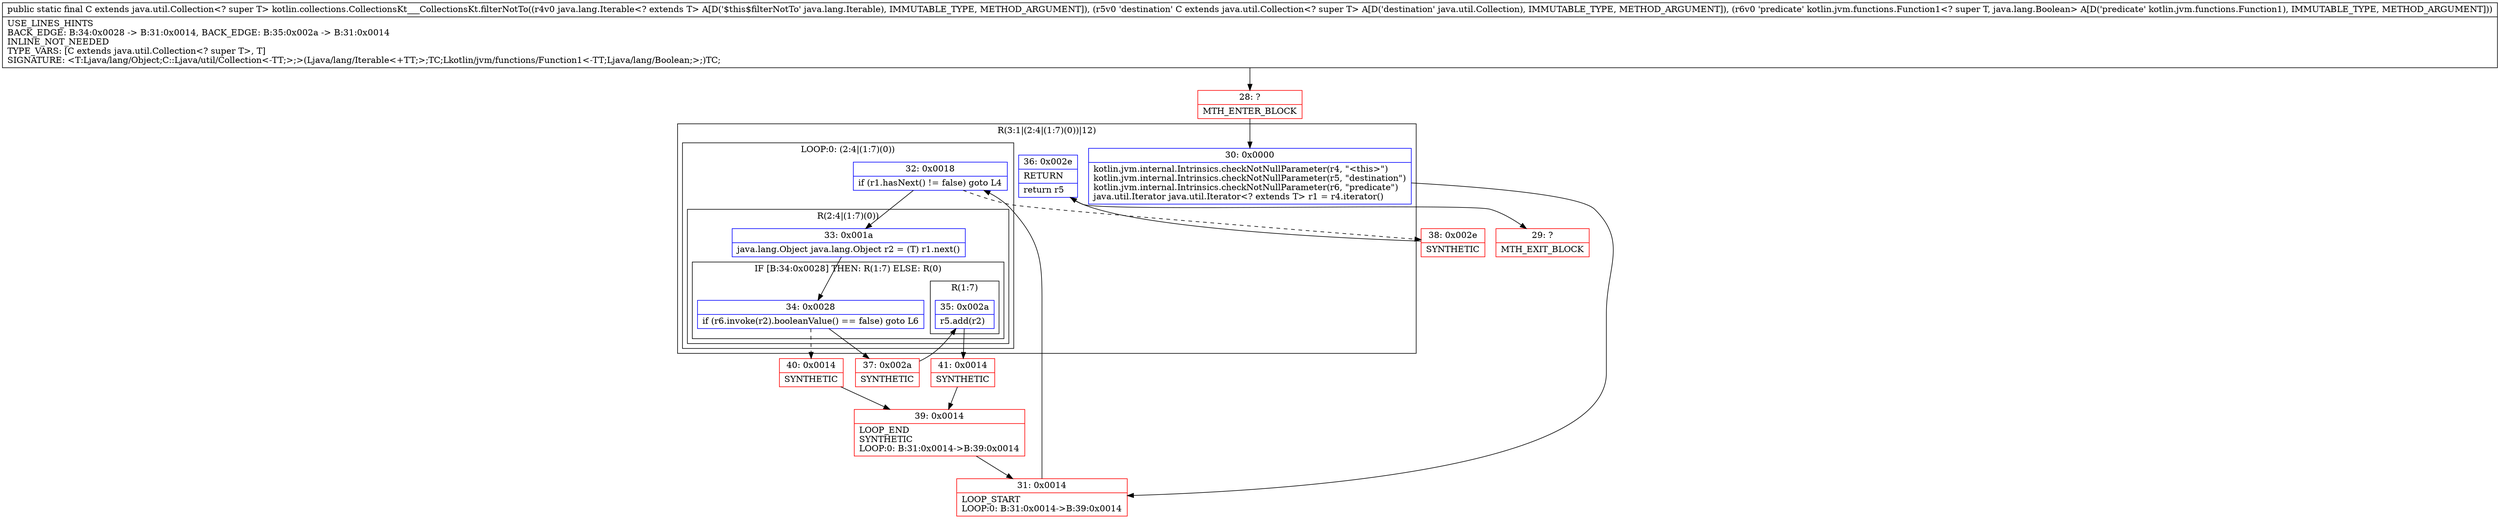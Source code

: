 digraph "CFG forkotlin.collections.CollectionsKt___CollectionsKt.filterNotTo(Ljava\/lang\/Iterable;Ljava\/util\/Collection;Lkotlin\/jvm\/functions\/Function1;)Ljava\/util\/Collection;" {
subgraph cluster_Region_792685865 {
label = "R(3:1|(2:4|(1:7)(0))|12)";
node [shape=record,color=blue];
Node_30 [shape=record,label="{30\:\ 0x0000|kotlin.jvm.internal.Intrinsics.checkNotNullParameter(r4, \"\<this\>\")\lkotlin.jvm.internal.Intrinsics.checkNotNullParameter(r5, \"destination\")\lkotlin.jvm.internal.Intrinsics.checkNotNullParameter(r6, \"predicate\")\ljava.util.Iterator java.util.Iterator\<? extends T\> r1 = r4.iterator()\l}"];
subgraph cluster_LoopRegion_1519692146 {
label = "LOOP:0: (2:4|(1:7)(0))";
node [shape=record,color=blue];
Node_32 [shape=record,label="{32\:\ 0x0018|if (r1.hasNext() != false) goto L4\l}"];
subgraph cluster_Region_1544197618 {
label = "R(2:4|(1:7)(0))";
node [shape=record,color=blue];
Node_33 [shape=record,label="{33\:\ 0x001a|java.lang.Object java.lang.Object r2 = (T) r1.next()\l}"];
subgraph cluster_IfRegion_1001716890 {
label = "IF [B:34:0x0028] THEN: R(1:7) ELSE: R(0)";
node [shape=record,color=blue];
Node_34 [shape=record,label="{34\:\ 0x0028|if (r6.invoke(r2).booleanValue() == false) goto L6\l}"];
subgraph cluster_Region_1874233568 {
label = "R(1:7)";
node [shape=record,color=blue];
Node_35 [shape=record,label="{35\:\ 0x002a|r5.add(r2)\l}"];
}
subgraph cluster_Region_773187129 {
label = "R(0)";
node [shape=record,color=blue];
}
}
}
}
Node_36 [shape=record,label="{36\:\ 0x002e|RETURN\l|return r5\l}"];
}
Node_28 [shape=record,color=red,label="{28\:\ ?|MTH_ENTER_BLOCK\l}"];
Node_31 [shape=record,color=red,label="{31\:\ 0x0014|LOOP_START\lLOOP:0: B:31:0x0014\-\>B:39:0x0014\l}"];
Node_37 [shape=record,color=red,label="{37\:\ 0x002a|SYNTHETIC\l}"];
Node_41 [shape=record,color=red,label="{41\:\ 0x0014|SYNTHETIC\l}"];
Node_39 [shape=record,color=red,label="{39\:\ 0x0014|LOOP_END\lSYNTHETIC\lLOOP:0: B:31:0x0014\-\>B:39:0x0014\l}"];
Node_40 [shape=record,color=red,label="{40\:\ 0x0014|SYNTHETIC\l}"];
Node_38 [shape=record,color=red,label="{38\:\ 0x002e|SYNTHETIC\l}"];
Node_29 [shape=record,color=red,label="{29\:\ ?|MTH_EXIT_BLOCK\l}"];
MethodNode[shape=record,label="{public static final C extends java.util.Collection\<? super T\> kotlin.collections.CollectionsKt___CollectionsKt.filterNotTo((r4v0 java.lang.Iterable\<? extends T\> A[D('$this$filterNotTo' java.lang.Iterable), IMMUTABLE_TYPE, METHOD_ARGUMENT]), (r5v0 'destination' C extends java.util.Collection\<? super T\> A[D('destination' java.util.Collection), IMMUTABLE_TYPE, METHOD_ARGUMENT]), (r6v0 'predicate' kotlin.jvm.functions.Function1\<? super T, java.lang.Boolean\> A[D('predicate' kotlin.jvm.functions.Function1), IMMUTABLE_TYPE, METHOD_ARGUMENT]))  | USE_LINES_HINTS\lBACK_EDGE: B:34:0x0028 \-\> B:31:0x0014, BACK_EDGE: B:35:0x002a \-\> B:31:0x0014\lINLINE_NOT_NEEDED\lTYPE_VARS: [C extends java.util.Collection\<? super T\>, T]\lSIGNATURE: \<T:Ljava\/lang\/Object;C::Ljava\/util\/Collection\<\-TT;\>;\>(Ljava\/lang\/Iterable\<+TT;\>;TC;Lkotlin\/jvm\/functions\/Function1\<\-TT;Ljava\/lang\/Boolean;\>;)TC;\l}"];
MethodNode -> Node_28;Node_30 -> Node_31;
Node_32 -> Node_33;
Node_32 -> Node_38[style=dashed];
Node_33 -> Node_34;
Node_34 -> Node_37;
Node_34 -> Node_40[style=dashed];
Node_35 -> Node_41;
Node_36 -> Node_29;
Node_28 -> Node_30;
Node_31 -> Node_32;
Node_37 -> Node_35;
Node_41 -> Node_39;
Node_39 -> Node_31;
Node_40 -> Node_39;
Node_38 -> Node_36;
}

